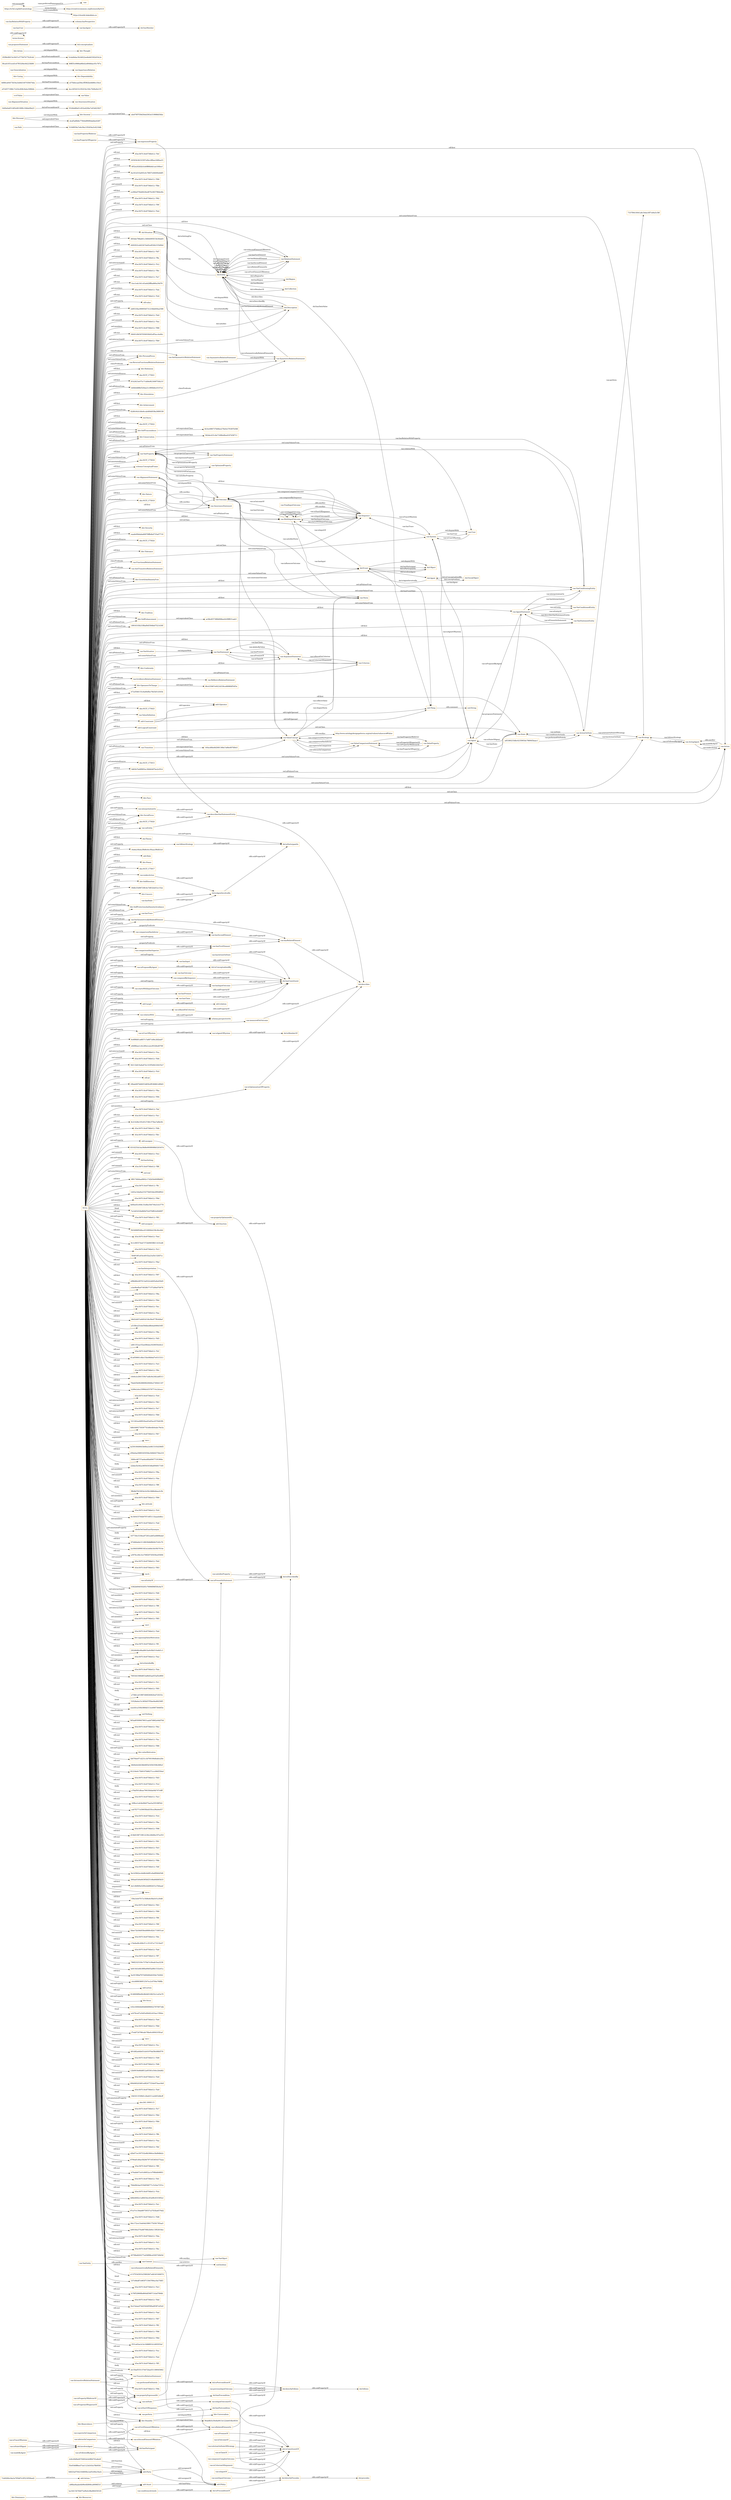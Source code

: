 digraph ar2dtool_diagram { 
rankdir=LR;
size="1501"
node [shape = rectangle, color="orange"]; "bhv:Dominance" "dul:Situation" "odrl:Action" "vae:Path" "a85380233dbc0235905dc786945baac1" "vae:AntiSymmetricRelationStatement" "bhv:PersonalFocus" "vae:ReverseFunctionalRelationStatement" "bhv:Hedonism" "obo:NCIT_C75921" "bhv:Societal" "5104f659a7e6e56a13f3d54a5c6219db" "dc8c49d9a0070083dcfe9f64702a8e4f" "bhv:Universalism" "81b2623e075c71dd9ef62309f750b21f" "1b00a0a651485e901f4f9c106de09a23" "vae:AwarenessSituation" "dcaf5a6fb8e77844df90f0dafdee0287" "b40b0d8ffef329ae21c990b8ec0107e2" "vae:Value" "bhv:Stimulation" "odrl:Policy" "bhv:Achievement" "42d0c9cb1d4e6ccab484d038a3689338" "dul:Norm" "obo:NCIT_C75922" "vae:AlignmentSituation" "odrl:Operator" "vae:VaeProperty" "bhv:SelfTrascendence" "af10d571986c7cb2bc608c9abe308bbb" "vae:Outcome" "vae:AsymmetricRelationStatement" "obo:NCIT_C75918" "schema:ConceptualFrame" "vae:VaeEntity" "vae:MultiInputOutcome" "bhv:Conservation" "b688ca64473b54a3eb6d1407458474da" "vae:AlignmentStatement" "bhv:Dependability" "dul:SocialObject" "bhv:Caring" "odrl:Asset" "bhv:Nature" "vae:Generalization" "obo:NCIT_C75919" "vae:Context" "vae:SymmetricRelationStatement" "vae:ActionOnState" "vae:VaeStatement" "89ff35c9966a86b42e8948dac05c787a" "bhv:Security" "eaade00bdaba66978ffb4bd735a07719" "obo:NCIT_C75924" "dul:Object" "90ab8b5e30e8a0613e122de816bc6034" "ac08e4f3738fb808bee9cf0ff831aab3" "bhv:Tolerance" "vae:System" "bhv:Humility" "vae:FunctionalRelationStatement" "odrl:Party" "vae:AntiTransitiveRelationStatement" "823ec696737b68ee278e0e376387b588" "vae:Norm" "5524bd6fa01c832a4294e7af1b623927" "f5e0546ff6ee57ae1123d163a78b9581" "bhv:GrowthAndAnxietyFree" "vae:User" "vae:Sequence" "vae:AgentStatement" "vae:VaeConditionedEntity" "bhv:Tradition" "dul:Event" "dul:Agent" "9d025a07042164800bc2a05c69a19acb" "1891631fb233fbaf0d5564bd7521430f" "deccfd5441b185d16e184c7b06a9e235" "bhv:SelfEnhancement" "vae:Strategy" "5c4a84dac5b3d022ee8eb63302d19c2e" "vae:Agent" "bhv:Benevolence" "vae:FinalInputOutcome" "vae:VaeSituation" "bhv:Conformity" "ba16413b70b875af9e0c98af66459329" "vae:Action" "472ef566155c9a69dfbe76b5bf1d303b" "vae:TransitiveRelationStatement" "bhv:Resources" "dul:Collection" "vae:AwarenessStatement" "vae:IrreflexiveRelationStatement" "obo:NCIT_C75925" "vae:ValueDefinition" "bhv:OpennessToChange" "cde078f7f39d30eb5f43e519988d54be" "a98fae8aade4b99e4fd906ca9096f31f" "vae:ActingAgent" "odrl:LogicalConstraint" "140acd6be8d2681368a7a88e087fd0e5" "vae:ValueConcept" "89c435967e0023d339ce8898fdf54f3e" "vae:ValueProperty" "vae:ValueComparisonStatement" "vae:VaeStatementEntity" "7337f9410041a8c54da18f7cb9a5c58f" "vae:Criterion" "obo:NCIT_C75915" "bhv:Thought" "9d83b7bd9f995ec3fbfb04f7be2e5f1d" "vae:Transition" "vae:State" "dul:Entity" "bhv:Face" "vae:VaeConditioningEntity" "vae:VaePropertyStatement" "bhv:SocialFocus" "obo:NCIT_C75920" "odrl:Constraint" "vae:IntransitiveRelationStatement" "f9ca41051ecb5c47f0320bc64223fd90" "vae:OptimizedProperty" "dul:Theory" "dul:Region" "dul:Description" "c6a6a24bda2f8d6c8ccf0aaa3f6db5c8" "bhv:Action" "vcvf:Value" "odrl:Rule" "bhv:Power" "vae:ImportanceRelation" "bhv:Personal" "a57bbbcaad38a1ff5f62be8d66cc54cd" "562dec431c6e7169fedfeed167d38711" "vae:ReflexiveRelationStatement" "obo:NCIT_C75917" "vae:ArgumentStatement" "7cb9260e3da3a795b87e3f521850bad2" "bhv:SelfDirection" "39dfe35d96729fc4e7d832def1ec15ee" "bhv:Concern" "2f2f8e9fd15e3047e377947b77b2fc4d" "vae:RelationStatement" "bhv:SelfProtectionAndAnxietyAvoidance" ; /*classes style*/
	"bhv:Action" -> "bhv:Thought" [ label = "owl:disjointWith" ];
	"vae:AsymmetricRelationStatement" -> "vae:SymmetricRelationStatement" [ label = "owl:disjointWith" ];
	"vae:proposesStatement" -> "dul:conceptualizes" [ label = "rdfs:subPropertyOf" ];
	"vae:previousInputOutcome" -> "dul:directlyFollows" [ label = "rdfs:subPropertyOf" ];
	"vae:nextInputOutcome" -> "dul:directlyPrecedes" [ label = "rdfs:subPropertyOf" ];
	"vae:VaeSituation" -> "vae:VaeStatement" [ label = "owl:disjointWith" ];
	"vae:hasTrace" -> "dul:isAgentInvolvedIn" [ label = "rdfs:subPropertyOf" ];
	"vae:comparisonHasInferior" -> "vae:hasSecondElement" [ label = "rdfs:subPropertyOf" ];
	"vae:Path" -> "5104f659a7e6e56a13f3d54a5c6219db" [ label = "owl:equivalentClass" ];
	"vae:isInputOf" -> "dul:isConstituentOf" [ label = "rdfs:subPropertyOf" ];
	"vae:isSymmetricallyRelatedElementIn" -> "vae:isRelatedElementIn" [ label = "rdfs:subPropertyOf" ];
	"dul:involvesAgent" -> "dul:hasParticipant" [ label = "rdfs:subPropertyOf" ];
	"terms:license" -> "terms:license" [ label = "rdfs:subPropertyOf" ];
	"dul:isAgentInvolvedIn" -> "dul:isParticipantIn" [ label = "rdfs:subPropertyOf" ];
	"bhv:SelfTrascendence" -> "823ec696737b68ee278e0e376387b588" [ label = "owl:equivalentClass" ];
	"vae:describesVaeStatementEntity" -> "dul:describes" [ label = "rdfs:subPropertyOf" ];
	"dul:Event" -> "dul:Object" [ label = "owl:disjointWith" ];
	"vae:isPremiseOf" -> "dul:isConstituentOf" [ label = "rdfs:subPropertyOf" ];
	"vae:interpretationOn" -> "vae:describesVaeStatementEntity" [ label = "rdfs:subPropertyOf" ];
	"dul:Description" -> "dul:Situation" [ label = "owl:disjointWith" ];
	"odrl:Action" -> "odrl:Party" [ label = "owl:disjointWith" ];
	"vae:madeByAgent" -> "dul:involvesAgent" [ label = "rdfs:subPropertyOf" ];
	"dul:isPreconditionOf" -> "dul:directlyPrecedes" [ label = "rdfs:subPropertyOf" ];
	"vae:isOutcomeOf" -> "dul:isConstituentOf" [ label = "rdfs:subPropertyOf" ];
	"vae:isPresentInStatement" -> "dul:isDescribedBy" [ label = "rdfs:subPropertyOf" ];
	"vae:hasInput" -> "dul:hasConstituent" [ label = "rdfs:subPropertyOf" ];
	"bhv:Personal" -> "bhv:Societal" [ label = "owl:disjointWith" ];
	"bhv:Personal" -> "dcaf5a6fb8e77844df90f0dafdee0287" [ label = "owl:equivalentClass" ];
	"vae:hasUser" -> "vae:hasAgent" [ label = "rdfs:subPropertyOf" ];
	"vae:hasRelatedElement" -> "dul:describes" [ label = "rdfs:subPropertyOf" ];
	"vae:onState" -> "dul:hasPrecondition" [ label = "rdfs:subPropertyOf" ];
	"vae:hasActionOnState" -> "dul:hasConstituent" [ label = "rdfs:subPropertyOf" ];
	"dul:hasPrecondition" -> "dul:directlyFollows" [ label = "rdfs:subPropertyOf" ];
	"vae:hasPropertyOfSuperior" -> "vae:expressesProperty" [ label = "rdfs:subPropertyOf" ];
	"bhv:Conservation" -> "562dec431c6e7169fedfeed167d38711" [ label = "owl:equivalentClass" ];
	"bhv:Societal" -> "cde078f7f39d30eb5f43e519988d54be" [ label = "owl:equivalentClass" ];
	"vae:Transition" -> "140acd6be8d2681368a7a88e087fd0e5" [ label = "owl:equivalentClass" ];
	"vae:comparisonHasSuperior" -> "vae:hasFirstElement" [ label = "rdfs:subPropertyOf" ];
	"vae:hasOutcome" -> "dul:hasConstituent" [ label = "rdfs:subPropertyOf" ];
	"vae:isProposedByAgent" -> "dul:isConceptualizedBy" [ label = "rdfs:subPropertyOf" ];
	"bhv:Dominance" -> "bhv:Resources" [ label = "owl:disjointWith" ];
	"vae:isEntityOf" -> "vae:isPresentInStatement" [ label = "rdfs:subPropertyOf" ];
	"vae:MultiInputOutcome" -> "vae:Sequence" [ label = "rdfs:seeAlso" ];
	"vae:propertyExpressedAt" -> "vae:isPresentInStatement" [ label = "rdfs:subPropertyOf" ];
	"vae:hasState" -> "dul:isAgentInvolvedIn" [ label = "rdfs:subPropertyOf" ];
	"vae:AwarenessStatement" -> "vae:AlignmentStatement" [ label = "rdfs:seeAlso" ];
	"bhv:Caring" -> "bhv:Dependability" [ label = "owl:disjointWith" ];
	"vae:isAgentOfSystem" -> "dul:isMemberOf" [ label = "rdfs:subPropertyOf" ];
	"vae:ValueConcept" -> "http://www.ontologydesignpatterns.org/ont/values/valuecore#Value" [ label = "rdfs:seeAlso" ];
	"vae:isInputOutcomeOf" -> "dul:isConstituentOf" [ label = "rdfs:subPropertyOf" ];
	"vae:expressesProperty" -> "vae:describesVaeStatementEntity" [ label = "rdfs:subPropertyOf" ];
	"vae:hasAgent" -> "dul:hasMember" [ label = "rdfs:subPropertyOf" ];
	"vae:isFollowedByAgent" -> "dul:hasParticipant" [ label = "rdfs:subPropertyOf" ];
	"vae:measuredOnOutcome" -> "dul:describes" [ label = "rdfs:subPropertyOf" ];
	"vae:hasRelationWithProperty" -> "schema:hasPerspective" [ label = "rdfs:subPropertyOf" ];
	"vae:perform" -> "dul:hasPostcondition" [ label = "rdfs:subPropertyOf" ];
	"vcvf:Value" -> "vae:Value" [ label = "owl:equivalentClass" ];
	"vae:isTraceOfSystem" -> "dul:involvesAgent" [ label = "rdfs:subPropertyOf" ];
	"vae:conditionsActionIn" -> "dul:isPreconditionOf" [ label = "rdfs:subPropertyOf" ];
	"vae:superiorInComparison" -> "vae:isFirstElementOfRelation" [ label = "rdfs:subPropertyOf" ];
	"vae:System" -> "vae:User" [ label = "owl:disjointWith" ];
	"vae:followsStrategy" -> "dul:isParticipantIn" [ label = "rdfs:subPropertyOf" ];
	"vae:hasPropertyOfInferior" -> "vae:expressesProperty" [ label = "rdfs:subPropertyOf" ];
	"vae:composedBySequence" -> "dul:hasConstituent" [ label = "rdfs:subPropertyOf" ];
	"vae:AlignmentSituation" -> "vae:AwarenessSituation" [ label = "owl:disjointWith" ];
	"https://w3id.org/def/vaeontology" -> "vae:" [ label = "vann:preferredNamespaceUri" ];
	"https://w3id.org/def/vaeontology" -> "https://creativecommons.org/licenses/by/4.0/" [ label = "terms:license" ];
	"https://w3id.org/def/vaeontology" -> "https://w3id.org/def/vaeontology" [ label = "owl:versionIRI" ];
	"https://w3id.org/def/vaeontology" -> "https://chowlk.linkeddata.es" [ label = "mod:createdWith" ];
	"vae:isActionOnStateOfStrategy" -> "dul:isConstituentOf" [ label = "rdfs:subPropertyOf" ];
	"vae:startsWithInputOutcome" -> "vae:hasInputOutcome" [ label = "rdfs:subPropertyOf" ];
	"vae:isOptimizationOfProperty" -> "dul:describes" [ label = "rdfs:subPropertyOf" ];
	"vae:propertyOptimizedAt" -> "dul:isDescribedBy" [ label = "rdfs:subPropertyOf" ];
	"bhv:Humility" -> "bhv:Universalism" [ label = "owl:disjointWith" ];
	"bhv:Humility" -> "90ab8b5e30e8a0613e122de816bc6034" [ label = "owl:equivalentClass" ];
	"vae:FinalInputOutcome" -> "vae:Sequence" [ label = "rdfs:seeAlso" ];
	"odrl:target" -> "odrl:relation" [ label = "rdfs:subPropertyOf" ];
	"bhv:SelfEnhancement" -> "ac08e4f3738fb808bee9cf0ff831aab3" [ label = "owl:equivalentClass" ];
	"dul:directlyPrecedes" -> "dul:precedes" [ label = "rdfs:subPropertyOf" ];
	"vae:makesAction" -> "dul:isAgentInvolvedIn" [ label = "rdfs:subPropertyOf" ];
	"vae:satisfiesProperty" -> "dul:isDescribedBy" [ label = "rdfs:subPropertyOf" ];
	"vae:hasSecondElement" -> "vae:hasRelatedElement" [ label = "rdfs:subPropertyOf" ];
	"vae:relationWith" -> "schema:perspectiveOn" [ label = "rdfs:subPropertyOf" ];
	"vae:isFirstElementOfRelation" -> "vae:isRelatedElementIn" [ label = "rdfs:subPropertyOf" ];
	"vae:Action" -> "vae:ActingAgent" [ label = "rdfs:seeAlso" ];
	"vae:hasFirstElement" -> "vae:hasRelatedElement" [ label = "rdfs:subPropertyOf" ];
	"vae:inferiorInComparison" -> "vae:isSecondElementOfRelation" [ label = "rdfs:subPropertyOf" ];
	"vae:VaeEntity" -> "vae:Context" [ label = "rdfs:seeAlso" ];
	"vae:isRelatedElementIn" -> "dul:isDescribedBy" [ label = "rdfs:subPropertyOf" ];
	"vae:isClaimOf" -> "dul:isConstituentOf" [ label = "rdfs:subPropertyOf" ];
	"vae:hasInputOutcome" -> "dul:hasConstituent" [ label = "rdfs:subPropertyOf" ];
	"vae:isPropertyOfSuperiorOf" -> "vae:propertyExpressedAt" [ label = "rdfs:subPropertyOf" ];
	"vae:isStateOfAgent" -> "dul:involvesAgent" [ label = "rdfs:subPropertyOf" ];
	"vae:Generalization" -> "vae:ImportanceRelation" [ label = "owl:disjointWith" ];
	"vae:IntransitiveRelationStatement" -> "vae:TransitiveRelationStatement" [ label = "owl:disjointWith" ];
	"vae:Context" -> "vae:VaeObject" [ label = "rdfs:seeAlso" ];
	"NULL" -> "6c6f9fd01a8857c7a6871df4c282ba67" [ label = "rdf:rest" ];
	"NULL" -> "e84f8faee1c6c280a1a2a39328ed0769" [ label = "rdf:first" ];
	"NULL" -> "45ec567f:18c8756b412:-7fca" [ label = "owl:intersectionOf" ];
	"NULL" -> "bhv:PersonalFocus" [ label = "owl:someValuesFrom" ];
	"NULL" -> "bhv:Hedonism" [ label = "rdf:first" ];
	"NULL" -> "45ec567f:18c8756b412:-7fd4" [ label = "owl:unionOf" ];
	"NULL" -> "56212b819a8a87dc103f5b9b326435e7" [ label = "rdf:rest" ];
	"NULL" -> "bhv:Conservation" [ label = "owl:allValuesFrom" ];
	"NULL" -> "45ec567f:18c8756b412:-7fc0" [ label = "rdf:rest" ];
	"NULL" -> "rdf:nil" [ label = "rdf:rest" ];
	"NULL" -> "29bab997b66053d85b2ff186861d99d3" [ label = "rdf:rest" ];
	"NULL" -> "45ec567f:18c8756b412:-7fba" [ label = "rdf:rest" ];
	"NULL" -> "45ec567f:18c8756b412:-7f94" [ label = "rdf:rest" ];
	"NULL" -> "vae:VaeConditioningEntity" [ label = "owl:someValuesFrom" ];
	"NULL" -> "vae:isBasedOnCriterion" [ label = "owl:onProperty" ];
	"NULL" -> "45ec567f:18c8756b412:-7faf" [ label = "owl:members" ];
	"NULL" -> "45ec567f:18c8756b412:-7fe1" [ label = "rdf:rest" ];
	"NULL" -> "vae:interpretationOn" [ label = "owl:onProperty" ];
	"NULL" -> "8c21428e193c8127d9c375ba7afbb3fc" [ label = "rdf:rest" ];
	"NULL" -> "45ec567f:18c8756b412:-7fdb" [ label = "rdf:rest" ];
	"NULL" -> "45ec567f:18c8756b412:-7fb1" [ label = "rdf:rest" ];
	"NULL" -> "odrl:assignee" [ label = "owl:onProperty" ];
	"NULL" -> "8310255d1da38d8e900f6088b520347d" [ label = ":body" ];
	"NULL" -> "45ec567f:18c8756b412:-7fe2" [ label = "owl:unionOf" ];
	"NULL" -> "vae:expressesProperty" [ label = "owl:onProperty" ];
	"NULL" -> "vae:VaeSituation" [ label = "owl:allValuesFrom" ];
	"NULL" -> "dul:hasSetting" [ label = "owl:onProperty" ];
	"NULL" -> "45ec567f:18c8756b412:-7ff8" [ label = "owl:unionOf" ];
	"NULL" -> "bhv:SelfTrascendence" [ label = "owl:someValuesFrom" ];
	"NULL" -> "owl:real" [ label = "owl:someValuesFrom" ];
	"NULL" -> "9f9174fd4aa9902c17d2b5b400f8bf03" [ label = "rdf:first" ];
	"NULL" -> "45ec567f:18c8756b412:-7ffc" [ label = "owl:unionOf" ];
	"NULL" -> "1d43a14da9a233275b816de2f00df922" [ label = ":head" ];
	"NULL" -> "45ec567f:18c8756b412:-7f9d" [ label = "owl:members" ];
	"NULL" -> "odrl:LogicalConstraint" [ label = "rdf:first" ];
	"NULL" -> "b60be83c008c33e8be564746a5cb3779" [ label = "rdf:first" ];
	"NULL" -> "7a1dd1b52bdfd0d7dc97bff43e944697" [ label = ":head" ];
	"NULL" -> "45ec567f:18c8756b412:-7ff3" [ label = "rdf:rest" ];
	"NULL" -> "vae:onEntity" [ label = "owl:onProperty" ];
	"NULL" -> "fb54989f5d9ecd31690feb238c4bcd4d" [ label = "rdf:first" ];
	"NULL" -> "vae:VaeConditioningEntity" [ label = "owl:allValuesFrom" ];
	"NULL" -> "45ec567f:18c8756b412:-7fed" [ label = "rdf:rest" ];
	"NULL" -> "vae:comparisonHasInferior" [ label = "owl:onProperty" ];
	"NULL" -> "9c1c085574eb7372b9065ffd11410cd6" [ label = "rdf:first" ];
	"NULL" -> "45ec567f:18c8756b412:-7fc3" [ label = "rdf:rest" ];
	"NULL" -> "564818f1af1bcd01f2a23a5b132fd7cc" [ label = "rdf:first" ];
	"NULL" -> "45ec567f:18c8756b412:-7fbd" [ label = "rdf:rest" ];
	"NULL" -> "vae:isUserOfSystem" [ label = "owl:onProperty" ];
	"NULL" -> "45ec567f:18c8756b412:-7f97" [ label = "rdf:rest" ];
	"NULL" -> "vae:FunctionalRelationStatement" [ label = ":classPredicate" ];
	"NULL" -> "vae:ActionOnState" [ label = "rdf:first" ];
	"NULL" -> "vae:VaeStatement" [ label = "owl:someValuesFrom" ];
	"NULL" -> "vae:Criterion" [ label = "owl:allValuesFrom" ];
	"NULL" -> "vae:SymmetricRelationStatement" [ label = ":classPredicate" ];
	"NULL" -> "vae:hasFirstElement" [ label = "owl:onProperty" ];
	"NULL" -> "ef96d84c697013a9322cb005e9e450d5" [ label = "rdf:first" ];
	"NULL" -> "ccbe9bafba07d028b771f72d9a07b978" [ label = "rdf:rest" ];
	"NULL" -> "45ec567f:18c8756b412:-7f8a" [ label = "rdf:rest" ];
	"NULL" -> "bhv:GrowthAndAnxietyFree" [ label = "owl:someValuesFrom" ];
	"NULL" -> "vae:Strategy" [ label = "owl:someValuesFrom" ];
	"NULL" -> "obo:NCIT_C75922" [ label = "owl:annotatedSource" ];
	"NULL" -> "vae:Action" [ label = "rdf:first" ];
	"NULL" -> "45ec567f:18c8756b412:-7fb4" [ label = "rdf:rest" ];
	"NULL" -> "vae:hasOutcome" [ label = "owl:onProperty" ];
	"NULL" -> "45ec567f:18c8756b412:-7fec" [ label = "owl:unionOf" ];
	"NULL" -> "obo:NCIT_C75920" [ label = "owl:annotatedSource" ];
	"NULL" -> "45ec567f:18c8756b412:-7fae" [ label = "rdf:rest" ];
	"NULL" -> "86d2dd07a9d93d106cf9e977ffc6dbef" [ label = "rdf:first" ];
	"NULL" -> "a51f8ea25cbef38dbed8b4ab066d16f5" [ label = "rdf:first" ];
	"NULL" -> "45ec567f:18c8756b412:-7f8e" [ label = "rdf:rest" ];
	"NULL" -> "45ec567f:18c8756b412:-7fd5" [ label = "rdf:rest" ];
	"NULL" -> "ed61352aa1f2aefd6aba3426650eb4c2" [ label = "rdf:rest" ];
	"NULL" -> "45ec567f:18c8756b412:-7fcf" [ label = "rdf:rest" ];
	"NULL" -> "81a656661c6be15be08b8af7e0315311" [ label = "rdf:first" ];
	"NULL" -> "vae:AwarenessStatement" [ label = "owl:someValuesFrom" ];
	"NULL" -> "45ec567f:18c8756b412:-7fa5" [ label = "rdf:rest" ];
	"NULL" -> "45ec567f:18c8756b412:-7f9c" [ label = "rdf:rest" ];
	"NULL" -> "vae:hasSecondElement" [ label = "owl:onProperty" ];
	"NULL" -> "c0e6e2e2841530e7adbc9e24b2a8f313" [ label = "rdf:first" ];
	"NULL" -> "c6a6a24bda2f8d6c8ccf0aaa3f6db5c8" [ label = "rdf:first" ];
	"NULL" -> "vae:startsWithInputOutcome" [ label = "owl:onProperty" ];
	"NULL" -> "78afef3b0828869820849e2749441167" [ label = "rdf:first" ];
	"NULL" -> "81b2623e075c71dd9ef62309f750b21f" [ label = "rdf:first" ];
	"NULL" -> "b266e2ebc25f9fdcb55787714c2dcacc" [ label = "rdf:rest" ];
	"NULL" -> "45ec567f:18c8756b412:-7fc6" [ label = "rdf:rest" ];
	"NULL" -> "45ec567f:18c8756b412:-7fb3" [ label = "owl:intersectionOf" ];
	"NULL" -> "odrl:Operator" [ label = "rdf:first" ];
	"NULL" -> "45ec567f:18c8756b412:-7fe7" [ label = "rdf:rest" ];
	"NULL" -> "45ec567f:18c8756b412:-7fb6" [ label = "owl:intersectionOf" ];
	"NULL" -> "vae:Agent" [ label = "owl:someValuesFrom" ];
	"NULL" -> "vae:isStartOfSequence" [ label = "owl:onProperty" ];
	"NULL" -> "321262ea06f029ae63e95ac4570d43fb" [ label = "rdf:first" ];
	"NULL" -> "bhv:Tradition" [ label = "rdf:first" ];
	"NULL" -> "8d6c8d627363677b3d8e4b0eabc76e5a" [ label = "rdf:first" ];
	"NULL" -> "vae:hasInput" [ label = "owl:onProperty" ];
	"NULL" -> "vae:Sequence" [ label = "owl:onClass" ];
	"NULL" -> "45ec567f:18c8756b412:-7fb7" [ label = "rdf:rest" ];
	"NULL" -> "vae:c" [ label = ":argument2" ];
	"NULL" -> "vae:VaeConditionedEntity" [ label = "owl:someValuesFrom" ];
	"NULL" -> "bhv:SelfEnhancement" [ label = "owl:someValuesFrom" ];
	"NULL" -> "b25910649643b68ea3e9815193d390f5" [ label = "rdf:rest" ];
	"NULL" -> "d58a0aa5889345050bc046b92756e219" [ label = "rdf:first" ];
	"NULL" -> "fd4fecd4737aa4ea4fda69477191964e" [ label = "rdf:rest" ];
	"NULL" -> "bhv:GrowthAndAnxietyFree" [ label = "owl:allValuesFrom" ];
	"NULL" -> "vae:Outcome" [ label = "owl:someValuesFrom" ];
	"NULL" -> "bhv:SelfDirection" [ label = "rdf:first" ];
	"NULL" -> "vae:hasInputOutcome" [ label = "owl:onProperty" ];
	"NULL" -> "dul:Theory" [ label = "rdf:first" ];
	"NULL" -> "22bbe5b362a36f5630348af094917185" [ label = ":body" ];
	"NULL" -> "45ec567f:18c8756b412:-7f9a" [ label = "owl:members" ];
	"NULL" -> "45ec567f:18c8756b412:-7fde" [ label = "owl:unionOf" ];
	"NULL" -> "dul:Event" [ label = "rdf:first" ];
	"NULL" -> "45ec567f:18c8756b412:-7ff9" [ label = "rdf:rest" ];
	"NULL" -> "ff6d8d7825854cfc45b1886b4bea3c5b" [ label = ":body" ];
	"NULL" -> "45ec567f:18c8756b412:-7f90" [ label = "owl:members" ];
	"NULL" -> "vae:ArgumentStatement" [ label = "rdf:first" ];
	"NULL" -> "bhv:attitude" [ label = "owl:onProperty" ];
	"NULL" -> "45ec567f:18c8756b412:-7fc9" [ label = "rdf:rest" ];
	"NULL" -> "8c340435764b9787c6f5111baaeb48cc" [ label = "rdf:rest" ];
	"NULL" -> "45ec567f:18c8756b412:-7fa8" [ label = "owl:members" ];
	"NULL" -> "vae:Norm" [ label = "rdf:first" ];
	"NULL" -> "schema:perspectiveOn" [ label = "owl:onProperty" ];
	"NULL" -> "oboInOwl:hasExactSynonym" [ label = "owl:annotatedProperty" ];
	"NULL" -> "167736e3336ea97283cab65a4889bda0" [ label = ":body" ];
	"NULL" -> "vae:VaeProperty" [ label = "rdf:first" ];
	"NULL" -> "97d46da9e3114fb59db8fb0b37ef2c70" [ label = "rdf:first" ];
	"NULL" -> "2a346d3d99814b3a3a8de3dcf4b7014e" [ label = "rdf:rest" ];
	"NULL" -> "a3976cc84c3ce706f29745639ee05694" [ label = "rdf:rest" ];
	"NULL" -> "45ec567f:18c8756b412:-7fe0" [ label = "owl:unionOf" ];
	"NULL" -> "45ec567f:18c8756b412:-7f83" [ label = "rdf:rest" ];
	"NULL" -> "vae:hasSymmetricallyRelatedElement" [ label = "owl:onProperty" ];
	"NULL" -> "vae:AntiTransitiveRelationStatement" [ label = ":classPredicate" ];
	"NULL" -> "vae:b" [ label = ":argument2" ];
	"NULL" -> "0382b694050265c76996f98f5f4c8a7f" [ label = "rdf:first" ];
	"NULL" -> "45ec567f:18c8756b412:-7fd0" [ label = "owl:intersectionOf" ];
	"NULL" -> "45ec567f:18c8756b412:-7f93" [ label = "owl:members" ];
	"NULL" -> "45ec567f:18c8756b412:-7ff6" [ label = "owl:unionOf" ];
	"NULL" -> "obo:NCIT_C75924" [ label = "owl:annotatedSource" ];
	"NULL" -> "45ec567f:18c8756b412:-7fd2" [ label = "owl:intersectionOf" ];
	"NULL" -> "45ec567f:18c8756b412:-7f85" [ label = "owl:members" ];
	"NULL" -> "vae:t" [ label = ":argument1" ];
	"NULL" -> "45ec567f:18c8756b412:-7fa0" [ label = "rdf:rest" ];
	"NULL" -> "bhv:opposingValueMotivation" [ label = "owl:onProperty" ];
	"NULL" -> "bhv:Humility" [ label = "rdf:first" ];
	"NULL" -> "45ec567f:18c8756b412:-7ff1" [ label = "rdf:rest" ];
	"NULL" -> "292d6dfdc66ad841be9cfbb510e8d1c1" [ label = "rdf:first" ];
	"NULL" -> "45ec567f:18c8756b412:-7fa2" [ label = "owl:members" ];
	"NULL" -> "dul:isSatisfiedBy" [ label = "owl:onProperty" ];
	"NULL" -> "45ec567f:18c8756b412:-7feb" [ label = "rdf:rest" ];
	"NULL" -> "7693441968d853a86d5aa055af5e9f00" [ label = "rdf:first" ];
	"NULL" -> "45ec567f:18c8756b412:-7fc1" [ label = "rdf:rest" ];
	"NULL" -> "vae:hasFirstElement" [ label = ":propertyPredicate" ];
	"NULL" -> "45ec567f:18c8756b412:-7f95" [ label = "rdf:rest" ];
	"NULL" -> "a758b1a019f67d06f26082fed72f253c" [ label = ":body" ];
	"NULL" -> "vae:State" [ label = "owl:onClass" ];
	"NULL" -> "53528a0a15c385bf37f5be04e89259f5" [ label = ":head" ];
	"NULL" -> "e2a5d1a330b3884b513ce00673640f3e" [ label = "rdf:rest" ];
	"NULL" -> "bhv:OpennessToChange" [ label = "owl:allValuesFrom" ];
	"NULL" -> "owl:Nothing" [ label = ":classPredicate" ];
	"NULL" -> "565ad05099479931aab47d662e9dd70d" [ label = "rdf:first" ];
	"NULL" -> "45ec567f:18c8756b412:-7fb2" [ label = "rdf:rest" ];
	"NULL" -> "vae:VaeSituation" [ label = "rdf:first" ];
	"NULL" -> "45ec567f:18c8756b412:-7fea" [ label = "owl:unionOf" ];
	"NULL" -> "45ec567f:18c8756b412:-7fac" [ label = "rdf:rest" ];
	"NULL" -> "45ec567f:18c8756b412:-7f86" [ label = "rdf:rest" ];
	"NULL" -> "bhv:valueMotivation" [ label = "owl:onProperty" ];
	"NULL" -> "fd4764e971d231c3d700190d0a8ce20e" [ label = "rdf:rest" ];
	"NULL" -> "vae:relationWith" [ label = "owl:onProperty" ];
	"NULL" -> "9649e9cfd438b06f5d1856359b38f4cf" [ label = "rdf:rest" ];
	"NULL" -> "81216e0c73b9107b86271ccc064550ed" [ label = "rdf:rest" ];
	"NULL" -> "45ec567f:18c8756b412:-7fd3" [ label = "rdf:rest" ];
	"NULL" -> "bhv:Stimulation" [ label = "rdf:first" ];
	"NULL" -> "45ec567f:18c8756b412:-7fcd" [ label = "rdf:rest" ];
	"NULL" -> "vae:hasSecondElement" [ label = ":propertyPredicate" ];
	"NULL" -> "vae:ReverseFunctionalRelationStatement" [ label = ":classPredicate" ];
	"NULL" -> "e78af501dfeae7961f44da04b747e9ff" [ label = ":body" ];
	"NULL" -> "45ec567f:18c8756b412:-7fa3" [ label = "rdf:rest" ];
	"NULL" -> "odrl:Constraint" [ label = "rdf:first" ];
	"NULL" -> "vae:Action" [ label = "owl:onClass" ];
	"NULL" -> "odrl:target" [ label = "owl:onProperty" ];
	"NULL" -> "20fbce1afc8ef46d75aa5a25f108f542" [ label = "rdf:rest" ];
	"NULL" -> "cab7f2771d3905fbdd35fce2f6a9e057" [ label = "rdf:rest" ];
	"NULL" -> "vae:AntiSymmetricRelationStatement" [ label = ":classPredicate" ];
	"NULL" -> "45ec567f:18c8756b412:-7fc4" [ label = "rdf:rest" ];
	"NULL" -> "vae:Transition" [ label = "owl:allValuesFrom" ];
	"NULL" -> "45ec567f:18c8756b412:-7fbe" [ label = "rdf:rest" ];
	"NULL" -> "45ec567f:18c8756b412:-7f98" [ label = "rdf:rest" ];
	"NULL" -> "d14b6198719812236c246d9a197ecf10" [ label = "rdf:first" ];
	"NULL" -> "vae:makesAction" [ label = "owl:onProperty" ];
	"NULL" -> "vae:TransitiveRelationStatement" [ label = ":classPredicate" ];
	"NULL" -> "dul:Object" [ label = "owl:someValuesFrom" ];
	"NULL" -> "45ec567f:18c8756b412:-7f91" [ label = "rdf:rest" ];
	"NULL" -> "45ec567f:18c8756b412:-7fe5" [ label = "rdf:rest" ];
	"NULL" -> "45ec567f:18c8756b412:-7f9e" [ label = "rdf:rest" ];
	"NULL" -> "vae:onState" [ label = "owl:onProperty" ];
	"NULL" -> "dul:isParticipantIn" [ label = "owl:onProperty" ];
	"NULL" -> "vae:VaeProperty" [ label = "owl:someValuesFrom" ];
	"NULL" -> "bhv:SelfProtectionAndAnxietyAvoidance" [ label = "owl:someValuesFrom" ];
	"NULL" -> "vae:Agent" [ label = "owl:allValuesFrom" ];
	"NULL" -> "45ec567f:18c8756b412:-7f8b" [ label = "rdf:rest" ];
	"NULL" -> "45ec567f:18c8756b412:-7fdf" [ label = "rdf:rest" ];
	"NULL" -> "9a1d3842ec4dd8cbbf81e9a6f946d548" [ label = "rdf:first" ];
	"NULL" -> "360aa01b0a64385bf25148a84fd65b33" [ label = "rdf:first" ];
	"NULL" -> "da1c8d849a52f0e2dd682b51a7b6aaaf" [ label = "rdf:first" ];
	"NULL" -> "vae:a" [ label = ":argument1" ];
	"NULL" -> "f36a3eb07b72c5fd6e8cf8afc01a30d8" [ label = "rdf:first" ];
	"NULL" -> "45ec567f:18c8756b412:-7fb5" [ label = "rdf:rest" ];
	"NULL" -> "obo:NCIT_C75921" [ label = "owl:annotatedSource" ];
	"NULL" -> "45ec567f:18c8756b412:-7f89" [ label = "rdf:rest" ];
	"NULL" -> "45ec567f:18c8756b412:-7ff4" [ label = "owl:unionOf" ];
	"NULL" -> "45ec567f:18c8756b412:-7f8f" [ label = "rdf:rest" ];
	"NULL" -> "5bbe72b36d058ebf689c82b1718051a4" [ label = "rdf:first" ];
	"NULL" -> "dul:Situation" [ label = "rdf:first" ];
	"NULL" -> "9d83b7bd9f995ec3fbfb04f7be2e5f1d" [ label = "rdf:first" ];
	"NULL" -> "bhv:SelfEnhancement" [ label = "owl:allValuesFrom" ];
	"NULL" -> "45ec567f:18c8756b412:-7fdc" [ label = "owl:unionOf" ];
	"NULL" -> "dul:Description" [ label = "owl:someValuesFrom" ];
	"NULL" -> "c7de8ad9c499cf11c35187a173218e07" [ label = "rdf:first" ];
	"NULL" -> "45ec567f:18c8756b412:-7fa6" [ label = "rdf:rest" ];
	"NULL" -> "45ec567f:18c8756b412:-7ff7" [ label = "rdf:rest" ];
	"NULL" -> "bhv:Conservation" [ label = "owl:someValuesFrom" ];
	"NULL" -> "786f2325330c737bb7e30eafc5ea3238" [ label = "rdf:rest" ];
	"NULL" -> "bd414b3e8b38f6a69bf5ad9b1532e01a" [ label = "rdf:rest" ];
	"NULL" -> "bhv:PersonalFocus" [ label = "owl:allValuesFrom" ];
	"NULL" -> "fac91598af76744f4484d4304e742642" [ label = "rdf:first" ];
	"NULL" -> "schema:ConceptualFrame" [ label = "rdf:first" ];
	"NULL" -> "c4cd4f69380f12547ec2c0794e768ffa" [ label = ":head" ];
	"NULL" -> "vae:Strategy" [ label = "rdf:first" ];
	"NULL" -> "vae:Outcome" [ label = "rdf:first" ];
	"NULL" -> "odrl:action" [ label = "owl:onProperty" ];
	"NULL" -> "vae:isProposedByAgent" [ label = "owl:onProperty" ];
	"NULL" -> "9148008f9e69c8b0d0108252c1e43a79" [ label = "rdf:rest" ];
	"NULL" -> "bhv:focus" [ label = "owl:onProperty" ];
	"NULL" -> "145e160644b90d666f969227870873db" [ label = "rdf:rest" ];
	"NULL" -> "acb79ced7a5d45e90d42c61bac15fb4e" [ label = ":head" ];
	"NULL" -> "45ec567f:18c8756b412:-7fe6" [ label = "owl:unionOf" ];
	"NULL" -> "obo:NCIT_C75918" [ label = "owl:annotatedSource" ];
	"NULL" -> "45ec567f:18c8756b412:-7fb8" [ label = "rdf:rest" ];
	"NULL" -> "vae:MultiInputOutcome" [ label = "rdf:first" ];
	"NULL" -> "f7edd724786cafe78be0c4904105fcaf" [ label = "rdf:first" ];
	"NULL" -> "vae:r" [ label = ":argument1" ];
	"NULL" -> "45ec567f:18c8756b412:-7fcc" [ label = "owl:unionOf" ];
	"NULL" -> "d01d82a44b451dc61976af38c88bf576" [ label = "rdf:rest" ];
	"NULL" -> "45ec567f:18c8756b412:-7fd9" [ label = "rdf:rest" ];
	"NULL" -> "bhv:SelfProtectionAndAnxietyAvoidance" [ label = "owl:allValuesFrom" ];
	"NULL" -> "vae:ValueDefinition" [ label = "rdf:first" ];
	"NULL" -> "1891631fb233fbaf0d5564bd7521430f" [ label = "owl:someValuesFrom" ];
	"NULL" -> "45ec567f:18c8756b412:-7fd6" [ label = "owl:unionOf" ];
	"NULL" -> "12b0919e66d6f12a95581e544c2b4d62" [ label = "rdf:rest" ];
	"NULL" -> "45ec567f:18c8756b412:-7fe8" [ label = "owl:unionOf" ];
	"NULL" -> "694d462d3d61ed8247725de974aec9e8" [ label = "rdf:first" ];
	"NULL" -> "45ec567f:18c8756b412:-7fa9" [ label = "rdf:rest" ];
	"NULL" -> "bhv:Security" [ label = "rdf:first" ];
	"NULL" -> "vae:AgentStatement" [ label = "rdf:first" ];
	"NULL" -> "vae:propertyExpressedAt" [ label = "owl:onProperty" ];
	"NULL" -> "vae:AlignmentStatement" [ label = "owl:someValuesFrom" ];
	"NULL" -> "39dfe35d96729fc4e7d832def1ec15ee" [ label = "rdf:first" ];
	"NULL" -> "19d1611f189d1c2beb511a2d452dbcff" [ label = ":head" ];
	"NULL" -> "bhv:OpennessToChange" [ label = "owl:someValuesFrom" ];
	"NULL" -> "obo:IAO_0000115" [ label = "owl:annotatedProperty" ];
	"NULL" -> "dul:hasParticipant" [ label = "owl:onProperty" ];
	"NULL" -> "45ec567f:18c8756b412:-7fc7" [ label = "owl:unionOf" ];
	"NULL" -> "odrl:assigner" [ label = "owl:onProperty" ];
	"NULL" -> "bhv:SocialFocus" [ label = "owl:someValuesFrom" ];
	"NULL" -> "45ec567f:18c8756b412:-7fb0" [ label = "rdf:rest" ];
	"NULL" -> "45ec567f:18c8756b412:-7f84" [ label = "rdf:rest" ];
	"NULL" -> "dul:satisfies" [ label = "owl:onProperty" ];
	"NULL" -> "vae:VaePropertyStatement" [ label = "owl:allValuesFrom" ];
	"NULL" -> "45ec567f:18c8756b412:-7ffb" [ label = "rdf:rest" ];
	"NULL" -> "45ec567f:18c8756b412:-7faa" [ label = "rdf:rest" ];
	"NULL" -> "vae:a" [ label = ":argument2" ];
	"NULL" -> "45ec567f:18c8756b412:-7fbf" [ label = "owl:intersectionOf" ];
	"NULL" -> "odrl:Rule" [ label = "rdf:first" ];
	"NULL" -> "d2bd71ec597532e8b3964ce3bd9dbb2c" [ label = "rdf:first" ];
	"NULL" -> "obo:NCIT_C75925" [ label = "owl:annotatedSource" ];
	"NULL" -> "8790a81d9ae582847971653654375aaa" [ label = "rdf:first" ];
	"NULL" -> "b40b0d8ffef329ae21c990b8ec0107e2" [ label = "owl:allValuesFrom" ];
	"NULL" -> "45ec567f:18c8756b412:-7ff0" [ label = "owl:unionOf" ];
	"NULL" -> "470abb673c01d0852a1cf78fbdb06f03" [ label = "rdf:rest" ];
	"NULL" -> "45ec567f:18c8756b412:-7fd1" [ label = "rdf:rest" ];
	"NULL" -> "bhv:SocialFocus" [ label = "owl:allValuesFrom" ];
	"NULL" -> "78de68cbae553b8566771c5c0ee7251e" [ label = "rdf:rest" ];
	"NULL" -> "vae:ValueConcept" [ label = "owl:someValuesFrom" ];
	"NULL" -> "vae:hasPremise" [ label = "owl:onProperty" ];
	"NULL" -> "45ec567f:18c8756b412:-7fcb" [ label = "rdf:rest" ];
	"NULL" -> "bhv:Tolerance" [ label = "rdf:first" ];
	"NULL" -> "b8bb4682e1a88454ec83a96c810385a1" [ label = "rdf:first" ];
	"NULL" -> "vae:State" [ label = "owl:someValuesFrom" ];
	"NULL" -> "45ec567f:18c8756b412:-7fa1" [ label = "rdf:rest" ];
	"NULL" -> "97a37e139ab89759557a37b5ba6576d2" [ label = "rdf:first" ];
	"NULL" -> "bhv:Power" [ label = "rdf:first" ];
	"NULL" -> "45ec567f:18c8756b412:-7fd8" [ label = "owl:unionOf" ];
	"NULL" -> "bhv:Nature" [ label = "rdf:first" ];
	"NULL" -> "vae:b" [ label = ":argument1" ];
	"NULL" -> "84c172ce15eb04d1f89177b591785aa5" [ label = "rdf:first" ];
	"NULL" -> "b99184a570a88708b2b84c13f02818ee" [ label = "rdf:first" ];
	"NULL" -> "45ec567f:18c8756b412:-7fda" [ label = "owl:unionOf" ];
	"NULL" -> "45ec567f:18c8756b412:-7fc5" [ label = "owl:intersectionOf" ];
	"NULL" -> "eaade00bdaba66978ffb4bd735a07719" [ label = "rdf:first" ];
	"NULL" -> "45ec567f:18c8756b412:-7fbc" [ label = "rdf:rest" ];
	"NULL" -> "d5798afd20277ed36f98ce03657d0d3d" [ label = "rdf:first" ];
	"NULL" -> "vae:Action" [ label = "owl:allValuesFrom" ];
	"NULL" -> "vae:Agent" [ label = "rdf:first" ];
	"NULL" -> "e11f703d391b25882847adb3d104667d" [ label = "rdf:first" ];
	"NULL" -> "337e9bd87e965f715947f94a18a758f3" [ label = ":head" ];
	"NULL" -> "45ec567f:18c8756b412:-7fe3" [ label = "rdf:rest" ];
	"NULL" -> "vae:followsStrategy" [ label = "owl:onProperty" ];
	"NULL" -> "vae:Sequence" [ label = "rdf:first" ];
	"NULL" -> "bhv:Achievement" [ label = "rdf:first" ];
	"NULL" -> "vae:VaeStatementEntity" [ label = "rdf:first" ];
	"NULL" -> "bhv:Conformity" [ label = "rdf:first" ];
	"NULL" -> "fc76f52866fbd664df368713cbd768db" [ label = "rdf:rest" ];
	"NULL" -> "45ec567f:18c8756b412:-7fdd" [ label = "rdf:rest" ];
	"NULL" -> "vae:perform" [ label = "owl:onProperty" ];
	"NULL" -> "vae:RelationStatement" [ label = "rdf:first" ];
	"NULL" -> "bhv:SelfTrascendence" [ label = "owl:allValuesFrom" ];
	"NULL" -> "9ca7ebaed74d25444f589ad9387e45e0" [ label = "rdf:first" ];
	"NULL" -> "obo:NCIT_C75919" [ label = "owl:annotatedSource" ];
	"NULL" -> "45ec567f:18c8756b412:-7fad" [ label = "rdf:rest" ];
	"NULL" -> "45ec567f:18c8756b412:-7f87" [ label = "rdf:rest" ];
	"NULL" -> "odrl:Party" [ label = "rdf:first" ];
	"NULL" -> "45ec567f:18c8756b412:-7ff2" [ label = "owl:unionOf" ];
	"NULL" -> "obo:NCIT_C75917" [ label = "owl:annotatedSource" ];
	"NULL" -> "45ec567f:18c8756b412:-7f96" [ label = "owl:members" ];
	"NULL" -> "45ec567f:18c8756b412:-7f8d" [ label = "rdf:rest" ];
	"NULL" -> "f551e65ee3c5e1fd88f01b1d0f3f35ef" [ label = "rdf:rest" ];
	"NULL" -> "dul:Entity" [ label = "owl:onClass" ];
	"NULL" -> "45ec567f:18c8756b412:-7fce" [ label = "rdf:rest" ];
	"NULL" -> "odrl:Policy" [ label = "rdf:first" ];
	"NULL" -> "45ec567f:18c8756b412:-7fa4" [ label = "rdf:rest" ];
	"NULL" -> "45ec567f:18c8756b412:-7ff5" [ label = "rdf:rest" ];
	"NULL" -> "2e15baf5551374472baef31189045662" [ label = ":body" ];
	"NULL" -> "vae:Context" [ label = "owl:someValuesFrom" ];
	"NULL" -> "45ec567f:18c8756b412:-7f9b" [ label = "rdf:rest" ];
	"NULL" -> "45ec567f:18c8756b412:-7fef" [ label = "rdf:rest" ];
	"NULL" -> "20593b36232597e0bcc8fbea348faa23" [ label = "rdf:first" ];
	"NULL" -> "6f52e20282b3cb0ff66b4b1ae100fecf" [ label = "rdf:rest" ];
	"NULL" -> "vae:hasTrace" [ label = "owl:onProperty" ];
	"NULL" -> "6a181d31fa005c0c78857e94000e8df5" [ label = "rdf:first" ];
	"NULL" -> "45ec567f:18c8756b412:-7f99" [ label = "rdf:rest" ];
	"NULL" -> "45ec567f:18c8756b412:-7fbb" [ label = "owl:unionOf" ];
	"NULL" -> "vae:MultiInputOutcome" [ label = "owl:onClass" ];
	"NULL" -> "vae:ValueConcept" [ label = "rdf:first" ];
	"NULL" -> "ca366a070bd6426ed870c083798de4fa" [ label = "rdf:first" ];
	"NULL" -> "45ec567f:18c8756b412:-7f92" [ label = "rdf:rest" ];
	"NULL" -> "45ec567f:18c8756b412:-7f9f" [ label = "rdf:rest" ];
	"NULL" -> "vae:Sequence" [ label = "owl:allValuesFrom" ];
	"NULL" -> "45ec567f:18c8756b412:-7fe4" [ label = "owl:unionOf" ];
	"NULL" -> "vae:composedBySequence" [ label = "owl:onProperty" ];
	"NULL" -> "vae:hasSymmetricallyRelatedElement" [ label = ":propertyPredicate" ];
	"NULL" -> "vae:Criterion" [ label = "rdf:first" ];
	"NULL" -> "vae:hasClaim" [ label = "owl:onProperty" ];
	"NULL" -> "3854de798ab61c34844095f15b30da83" [ label = "rdf:first" ];
	"NULL" -> "obo:NCIT_C75915" [ label = "owl:annotatedSource" ];
	"NULL" -> "4492922cdd22b7da92a4f24b21f3d94d" [ label = "rdf:first" ];
	"NULL" -> "vae:VaeStatement" [ label = "owl:allValuesFrom" ];
	"NULL" -> "bhv:Concern" [ label = "rdf:first" ];
	"NULL" -> "vae:measuredOnOutcome" [ label = "owl:onProperty" ];
	"NULL" -> "45ec567f:18c8756b412:-7fd7" [ label = "rdf:rest" ];
	"NULL" -> "bhv:Face" [ label = "rdf:first" ];
	"NULL" -> "45ec567f:18c8756b412:-7ffa" [ label = "owl:unionOf" ];
	"NULL" -> "45ec567f:18c8756b412:-7fc2" [ label = "owl:intersectionOf" ];
	"NULL" -> "vae:ValueConcept" [ label = "owl:allValuesFrom" ];
	"NULL" -> "45ec567f:18c8756b412:-7f8c" [ label = "owl:members" ];
	"NULL" -> "vae:State" [ label = "rdf:first" ];
	"NULL" -> "42d0c9cb1d4e6ccab484d038a3689338" [ label = "owl:someValuesFrom" ];
	"NULL" -> "vae:System" [ label = "owl:someValuesFrom" ];
	"NULL" -> "45ec567f:18c8756b412:-7fa7" [ label = "rdf:rest" ];
	"NULL" -> "fcec1edc341c43a4d2fffba880a30d76" [ label = "rdf:rest" ];
	"NULL" -> "472ef566155c9a69dfbe76b5bf1d303b" [ label = "rdf:first" ];
	"NULL" -> "45ec567f:18c8756b412:-7fab" [ label = "owl:members" ];
	"NULL" -> "45ec567f:18c8756b412:-7fc8" [ label = "rdf:rest" ];
	"NULL" -> "vae:isOptimizationOfProperty" [ label = "owl:onProperty" ];
	"NULL" -> "rdf:value" [ label = "owl:onProperty" ];
	"NULL" -> "vae:IrreflexiveRelationStatement" [ label = ":classPredicate" ];
	"NULL" -> "vae:User" [ label = "owl:someValuesFrom" ];
	"NULL" -> "2d9533fac99995fd731216bb004a2588" [ label = "rdf:first" ];
	"NULL" -> "vae:comparisonHasSuperior" [ label = "owl:onProperty" ];
	"NULL" -> "45ec567f:18c8756b412:-7fe9" [ label = "rdf:rest" ];
	"NULL" -> "dul:Norm" [ label = "rdf:first" ];
	"NULL" -> "45ec567f:18c8756b412:-7fee" [ label = "owl:unionOf" ];
	"NULL" -> "45ec567f:18c8756b412:-7f88" [ label = "owl:members" ];
	"NULL" -> "08491d94587656930b92eff3acc4e84c" [ label = "rdf:rest" ];
	"NULL" -> "45ec567f:18c8756b412:-7fb9" [ label = "owl:intersectionOf" ];
	"vae:isUserOfSystem" -> "vae:isAgentOfSystem" [ label = "rdfs:subPropertyOf" ];
	"vae:isPropertyOfInferiorOf" -> "vae:propertyExpressedAt" [ label = "rdfs:subPropertyOf" ];
	"vae:hasClaim" -> "dul:hasConstituent" [ label = "rdfs:subPropertyOf" ];
	"bhv:OpennessToChange" -> "89c435967e0023d339ce8898fdf54f3e" [ label = "owl:equivalentClass" ];
	"vae:hasSymmetricallyRelatedElement" -> "vae:hasRelatedElement" [ label = "rdfs:subPropertyOf" ];
	"vae:hasPremise" -> "dul:hasConstituent" [ label = "rdfs:subPropertyOf" ];
	"vae:IrreflexiveRelationStatement" -> "vae:ReflexiveRelationStatement" [ label = "owl:disjointWith" ];
	"vae:isStartOfSequence" -> "vae:isInputOutcomeOf" [ label = "rdfs:subPropertyOf" ];
	"bhv:Benevolence" -> "bhv:Humility" [ label = "owl:disjointWith" ];
	"odrl:assigner" -> "odrl:function" [ label = "rdfs:subPropertyOf" ];
	"vae:onEntity" -> "vae:describesVaeStatementEntity" [ label = "rdfs:subPropertyOf" ];
	"vae:composesComplexOutcome" -> "dul:isConstituentOf" [ label = "rdfs:subPropertyOf" ];
	"vae:isSecondElementOfRelation" -> "vae:isRelatedElementIn" [ label = "rdfs:subPropertyOf" ];
	"vae:hasInterpretation" -> "vae:isPresentInStatement" [ label = "rdfs:subPropertyOf" ];
	"vae:AlignmentStatement" -> "vae:AwarenessStatement" [ label = "rdfs:seeAlso" ];
	"vae:AlignmentStatement" -> "vae:AwarenessStatement" [ label = "owl:disjointWith" ];
	"dul:isPostconditionOf" -> "dul:directlyFollows" [ label = "rdfs:subPropertyOf" ];
	"odrl:assignee" -> "odrl:function" [ label = "rdfs:subPropertyOf" ];
	"dul:directlyFollows" -> "dul:follows" [ label = "rdfs:subPropertyOf" ];
	"vae:isBasedOnCriterion" -> "dul:hasConstituent" [ label = "rdfs:subPropertyOf" ];
	"vae:performedOnStateIn" -> "dul:isPostconditionOf" [ label = "rdfs:subPropertyOf" ];
	"dul:hasPostcondition" -> "dul:directlyPrecedes" [ label = "rdfs:subPropertyOf" ];
	"vae:isCriterionOfArgument" -> "dul:isConstituentOf" [ label = "rdfs:subPropertyOf" ];
	"vae:AntiSymmetricRelationStatement" -> "vae:SymmetricRelationStatement" [ label = "owl:disjointWith" ];
	"b688ca64473b54a3eb6d1407458474da" -> "a57bbbcaad38a1ff5f62be8d66cc54cd" [ label = "dul:hasPrecondition" ];
	"vae:Agent" -> "vae:System" [ label = "vae:isAgentOfSystem" ];
	"dul:Entity" -> "dul:Entity" [ label = "dul:follows" ];
	"vae:Outcome" -> "vae:Sequence" [ label = "vae:composedBySequence" ];
	"odrl:Constraint" -> "owl:Thing" [ label = "odrl:rightOperand" ];
	"vae:ActionOnState" -> "7337f9410041a8c54da18f7cb9a5c58f" [ label = "vae:perform" ];
	"vae:ValueComparisonStatement" -> "vae:ValueProperty" [ label = "vae:hasPropertyOfSuperior" ];
	"vae:Outcome" -> "vae:ValueConcept" [ label = "vae:abidesByValue" ];
	"vae:VaePropertyStatement" -> "vae:VaeProperty" [ label = "vae:expressesProperty" ];
	"vae:ActingAgent" -> "vae:Strategy" [ label = "vae:followsStrategy" ];
	"vae:ActionOnState" -> "vae:Strategy" [ label = "vae:isActionOnStateOfStrategy" ];
	"dul:Agent" -> "dul:Event" [ label = "dul:isAgentInvolvedIn" ];
	"dul:SocialObject" -> "dul:Agent" [ label = "dul:isConceptualizedBy" ];
	"vae:AgentStatement" -> "vae:VaeConditionedEntity" [ label = "vae:onEntity" ];
	"vae:Sequence" -> "vae:MultiInputOutcome" [ label = "vae:hasInputOutcome" ];
	"vae:MultiInputOutcome" -> "dul:Event" [ label = "vae:hasInput" ];
	"vae:Sequence" -> "vae:MultiInputOutcome" [ label = "vae:startsWithInputOutcome" ];
	"dul:Object" -> "dul:Event" [ label = "dul:isParticipantIn" ];
	"vae:AgentStatement" -> "vae:Agent" [ label = "vae:isProposedByAgent" ];
	"vae:MultiInputOutcome" -> "vae:MultiInputOutcome" [ label = "vae:previousInputOutcome" ];
	"vae:ValueComparisonStatement" -> "vae:ValueConcept" [ label = "vae:comparisonHasSuperior" ];
	"odrl:Constraint" -> "odrl:Operator" [ label = "odrl:operator" ];
	"vae:Outcome" -> "vae:VaeProperty" [ label = "vae:satisfiesProperty" ];
	"vae:AgentStatement" -> "vae:VaeStatementEntity" [ label = "vae:describesVaeStatementEntity" ];
	"odrl:Asset" -> "odrl:Policy" [ label = "odrl:hasPolicy" ];
	"vae:ArgumentStatement" -> "vae:VaeStatement" [ label = "vae:hasClaim" ];
	"dul:Entity" -> "dul:Collection" [ label = "dul:isMemberOf" ];
	"vae:Agent" -> "vae:AgentStatement" [ label = "vae:proposesStatement" ];
	"vae:System" -> "vae:Sequence" [ label = "vae:hasTrace" ];
	"dul:Event" -> "owl:Thing" [ label = "dul:hasEventDate" ];
	"vae:Outcome" -> "vae:Norm" [ label = "vae:satisfiesNorm" ];
	"dul:Entity" -> "vae:SymmetricRelationStatement" [ label = "vae:isSymmetricallyRelatedElementIn" ];
	"vae:SymmetricRelationStatement" -> "dul:Entity" [ label = "vae:hasSymmetricallyRelatedElement" ];
	"vae:RelationStatement" -> "dul:Entity" [ label = "vae:hasFirstElement" ];
	"vae:User" -> "vae:System" [ label = "vae:isUserOfSystem" ];
	"7cb9260e3da3a795b87e3f521850bad2" -> "odrl:Action" [ label = "odrl:action" ];
	"odrl:Party" -> "odrl:Policy" [ label = "odrl:assigneeOf" ];
	"vae:Sequence" -> "vae:Outcome" [ label = "vae:composesComplexOutcome" ];
	"vae:Criterion" -> "vae:ArgumentStatement" [ label = "vae:isCriterionOfArgument" ];
	"dul:Entity" -> "dul:Entity" [ label = "dul:directlyPrecedes" ];
	"dul:Entity" -> "vae:RelationStatement" [ label = "vae:isRelatedElementIn" ];
	"vae:RelationStatement" -> "dul:Entity" [ label = "vae:hasRelatedElement" ];
	"vae:ValueComparisonStatement" -> "vae:ValueProperty" [ label = "vae:hasPropertyOfInferior" ];
	"vae:Sequence" -> "vae:System" [ label = "vae:isTraceOfSystem" ];
	"vae:VaeStatementEntity" -> "vae:AgentStatement" [ label = "vae:isPresentInStatement" ];
	"dul:Entity" -> "vae:RelationStatement" [ label = "vae:isFirstElementOfRelation" ];
	"vae:VaeProperty" -> "vae:VaeConditioningEntity" [ label = "vae:relationWith" ];
	"dc8c49d9a0070083dcfe9f64702a8e4f" -> "odrl:Party" [ label = "odrl:function" ];
	"vae:System" -> "vae:User" [ label = "vae:hasUser" ];
	"dul:Entity" -> "vae:RelationStatement" [ label = "vae:isSecondElementOfRelation" ];
	"dul:Event" -> "vae:MultiInputOutcome" [ label = "vae:isInputOf" ];
	"vae:OptimizedProperty" -> "vae:VaeProperty" [ label = "vae:isOptimizationOfProperty" ];
	"dul:Agent" -> "dul:SocialObject" [ label = "dul:conceptualizes" ];
	"vae:Agent" -> "vae:State" [ label = "vae:hasState" ];
	"vae:AgentStatement" -> "vae:VaeConditioningEntity" [ label = "vae:interpretationOn" ];
	"vae:MultiInputOutcome" -> "vae:Sequence" [ label = "vae:isStartOfSequence" ];
	"vae:VaeStatement" -> "vae:ArgumentStatement" [ label = "vae:isPremiseOf" ];
	"f9ca41051ecb5c47f0320bc64223fd90" -> "89ff35c9966a86b42e8948dac05c787a" [ label = "dul:hasPostcondition" ];
	"dul:Entity" -> "dul:Entity" [ label = "dul:precedes" ];
	"vae:Strategy" -> "vae:ActingAgent" [ label = "vae:isFollowedByAgent" ];
	"dul:Event" -> "dul:Object" [ label = "dul:hasParticipant" ];
	"a98fae8aade4b99e4fd906ca9096f31f" -> "odrl:Asset" [ label = "odrl:relation" ];
	"dul:Region" -> "dul:Entity" [ label = "dul:isRegionFor" ];
	"vae:MultiInputOutcome" -> "vae:Sequence" [ label = "vae:isInputOutcomeOf" ];
	"vae:Context" -> "xsd:boolean" [ label = "vae:isActive" ];
	"odrl:Party" -> "odrl:Policy" [ label = "odrl:assignerOf" ];
	"1b00a0a651485e901f4f9c106de09a23" -> "5524bd6fa01c832a4294e7af1b623927" [ label = "dul:isPreconditionOf" ];
	"dul:Entity" -> "dul:Description" [ label = "dul:isDescribedBy" ];
	"vae:ValueProperty" -> "vae:ValueComparisonStatement" [ label = "vae:isPropertyOfSuperiorOf" ];
	"vae:ValueConcept" -> "vae:ValueComparisonStatement" [ label = "vae:superiorInComparison" ];
	"vae:Norm" -> "vae:ValueConcept" [ label = "vae:reflectsValue" ];
	"vae:VaeConditioningEntity" -> "vae:VaeProperty" [ label = "vae:hasRelationWithProperty" ];
	"vae:State" -> "vae:Agent" [ label = "vae:isStateOfAgent" ];
	"dul:Situation" -> "dul:Entity" [ label = "dul:isSettingFor" ];
	"dul:Entity" -> "dul:Entity" [ label = "dul:directlyFollows" ];
	"2f2f8e9fd15e3047e377947b77b2fc4d" -> "5c4a84dac5b3d022ee8eb63302d19c2e" [ label = "dul:isPostconditionOf" ];
	"vae:ValueComparisonStatement" -> "vae:ValueConcept" [ label = "vae:comparisonHasInferior" ];
	"vae:VaeConditionedEntity" -> "vae:AgentStatement" [ label = "vae:isEntityOf" ];
	"vae:Outcome" -> "vae:MultiInputOutcome" [ label = "vae:isOutcomeOf" ];
	"vae:VaeProperty" -> "vae:Outcome" [ label = "vae:measuredOnOutcome" ];
	"f5e0546ff6ee57ae1123d163a78b9581" -> "odrl:Party" [ label = "odrl:assigner" ];
	"vae:ArgumentStatement" -> "vae:VaeStatement" [ label = "vae:hasPremise" ];
	"dul:Entity" -> "dul:Situation" [ label = "dul:hasSetting" ];
	"vae:VaeProperty" -> "vae:OptimizedProperty" [ label = "vae:propertyOptimizedAt" ];
	"odrl:Constraint" -> "owl:Thing" [ label = "odrl:leftOperand" ];
	"dul:Event" -> "dul:Agent" [ label = "dul:involvesAgent" ];
	"vae:ActionOnState" -> "vae:State" [ label = "vae:onState" ];
	"vae:VaeStatement" -> "vae:ArgumentStatement" [ label = "vae:isClaimOf" ];
	"vae:Strategy" -> "vae:ActionOnState" [ label = "vae:hasActionOnState" ];
	"dul:Description" -> "dul:Entity" [ label = "dul:describes" ];
	"dul:Collection" -> "dul:Entity" [ label = "dul:hasMember" ];
	"vae:ActingAgent" -> "vae:Action" [ label = "vae:makesAction" ];
	"dul:Entity" -> "dul:Entity" [ label = "dul:isConstituentOf" ];
	"dul:Entity" -> "dul:Entity" [ label = "dul:hasConstituent" ];
	"dul:Entity" -> "owl:Thing" [ label = "dul:hasDataValue" ];
	"a85380233dbc0235905dc786945baac1" -> "vae:ActionOnState" [ label = "vae:performedOnStateIn" ];
	"vae:MultiInputOutcome" -> "vae:Outcome" [ label = "vae:hasOutcome" ];
	"owl:Thing" -> "xsd:String" [ label = "rdfs:comment" ];
	"vae:ArgumentStatement" -> "vae:Criterion" [ label = "vae:isBasedOnCriterion" ];
	"9d025a07042164800bc2a05c69a19acb" -> "odrl:Party" [ label = "odrl:assignee" ];
	"vae:RelationStatement" -> "dul:Entity" [ label = "vae:hasSecondElement" ];
	"vae:VaeProperty" -> "vae:VaePropertyStatement" [ label = "vae:propertyExpressedAt" ];
	"af10d571986c7cb2bc608c9abe308bbb" -> "deccfd5441b185d16e184c7b06a9e235" [ label = "odrl:constraint" ];
	"ba16413b70b875af9e0c98af66459329" -> "odrl:Asset" [ label = "odrl:target" ];
	"vae:ValueProperty" -> "vae:ValueComparisonStatement" [ label = "vae:isPropertyOfInferiorOf" ];
	"vae:MultiInputOutcome" -> "vae:MultiInputOutcome" [ label = "vae:nextInputOutcome" ];
	"vae:ValueConcept" -> "vae:Outcome" [ label = "vae:constrainsOutcome" ];
	"dul:Description" -> "dul:Situation" [ label = "dul:isSatisfiedBy" ];
	"vae:VaeConditioningEntity" -> "vae:AgentStatement" [ label = "vae:hasInterpretation" ];
	"vae:System" -> "vae:Agent" [ label = "vae:hasAgent" ];
	"vae:Norm" -> "vae:Outcome" [ label = "vae:influencesOutcome" ];
	"dul:Entity" -> "dul:Region" [ label = "dul:hasRegion" ];
	"vae:State" -> "vae:ActionOnState" [ label = "vae:conditionsActionIn" ];
	"dul:Situation" -> "dul:Description" [ label = "dul:satisfies" ];
	"vae:ValueConcept" -> "vae:Norm" [ label = "vae:shapesNorm" ];
	"vae:Action" -> "vae:ActingAgent" [ label = "vae:madeByAgent" ];
	"vae:ValueConcept" -> "vae:ValueComparisonStatement" [ label = "vae:inferiorInComparison" ];

}

